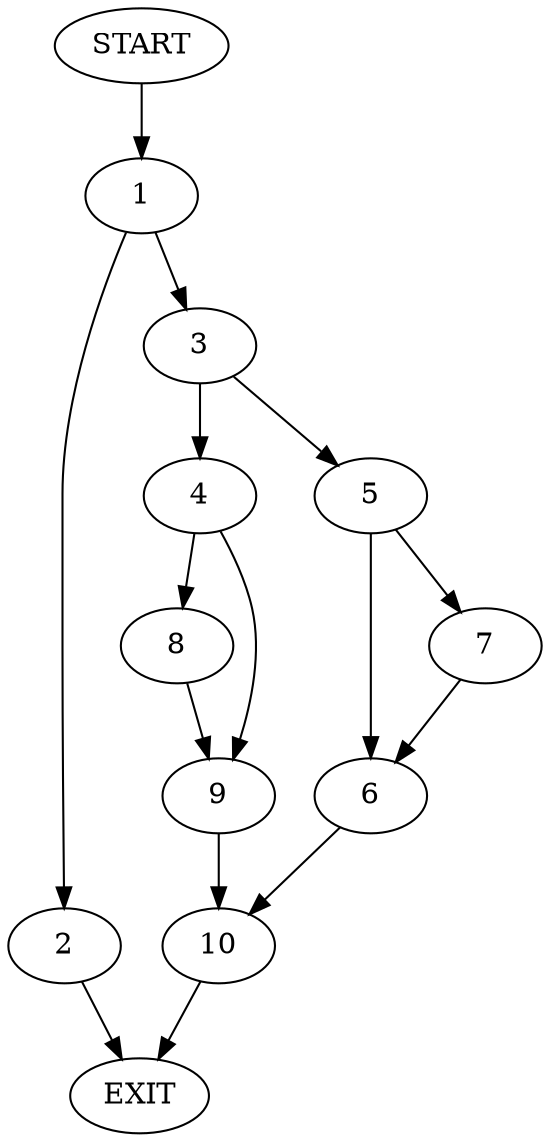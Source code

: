 digraph {
0 [label="START"]
11 [label="EXIT"]
0 -> 1
1 -> 2
1 -> 3
3 -> 4
3 -> 5
2 -> 11
5 -> 6
5 -> 7
4 -> 8
4 -> 9
6 -> 10
7 -> 6
10 -> 11
9 -> 10
8 -> 9
}
